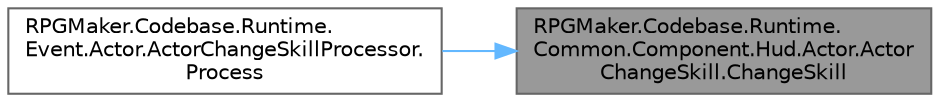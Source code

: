 digraph "RPGMaker.Codebase.Runtime.Common.Component.Hud.Actor.ActorChangeSkill.ChangeSkill"
{
 // LATEX_PDF_SIZE
  bgcolor="transparent";
  edge [fontname=Helvetica,fontsize=10,labelfontname=Helvetica,labelfontsize=10];
  node [fontname=Helvetica,fontsize=10,shape=box,height=0.2,width=0.4];
  rankdir="RL";
  Node1 [id="Node000001",label="RPGMaker.Codebase.Runtime.\lCommon.Component.Hud.Actor.Actor\lChangeSkill.ChangeSkill",height=0.2,width=0.4,color="gray40", fillcolor="grey60", style="filled", fontcolor="black",tooltip=" "];
  Node1 -> Node2 [id="edge1_Node000001_Node000002",dir="back",color="steelblue1",style="solid",tooltip=" "];
  Node2 [id="Node000002",label="RPGMaker.Codebase.Runtime.\lEvent.Actor.ActorChangeSkillProcessor.\lProcess",height=0.2,width=0.4,color="grey40", fillcolor="white", style="filled",URL="$da/d66/class_r_p_g_maker_1_1_codebase_1_1_runtime_1_1_event_1_1_actor_1_1_actor_change_skill_processor.html#ace32ab757fa643a4f18224e30a1ae75f",tooltip="イベント実行処理"];
}
